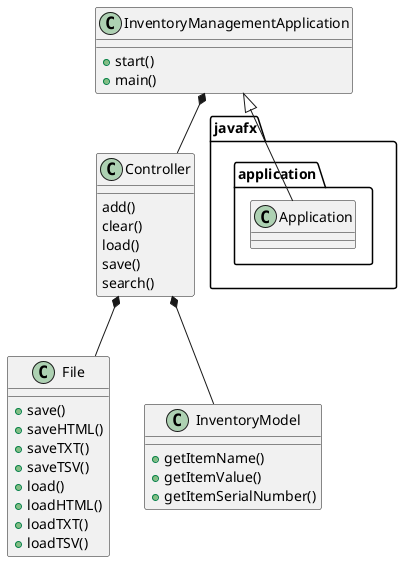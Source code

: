 @startuml

class InventoryManagementApplication{
    'This will make the program run
    +start()
    'This will launch the program
    +main()
}
class File{
    +save()
    +saveHTML()
    +saveTXT()
    +saveTSV()
    +load()
    +loadHTML()
    +loadTXT()
    +loadTSV()
}
class InventoryModel{
    'getters
    +getItemName()
    +getItemValue()
    +getItemSerialNumber()
}
class Controller{
    add()
    clear()
    load()
    save()
    search()
}

InventoryManagementApplication <|-- javafx.application.Application
InventoryManagementApplication *-- Controller
Controller *-- File
Controller *-- InventoryModel

@enduml
